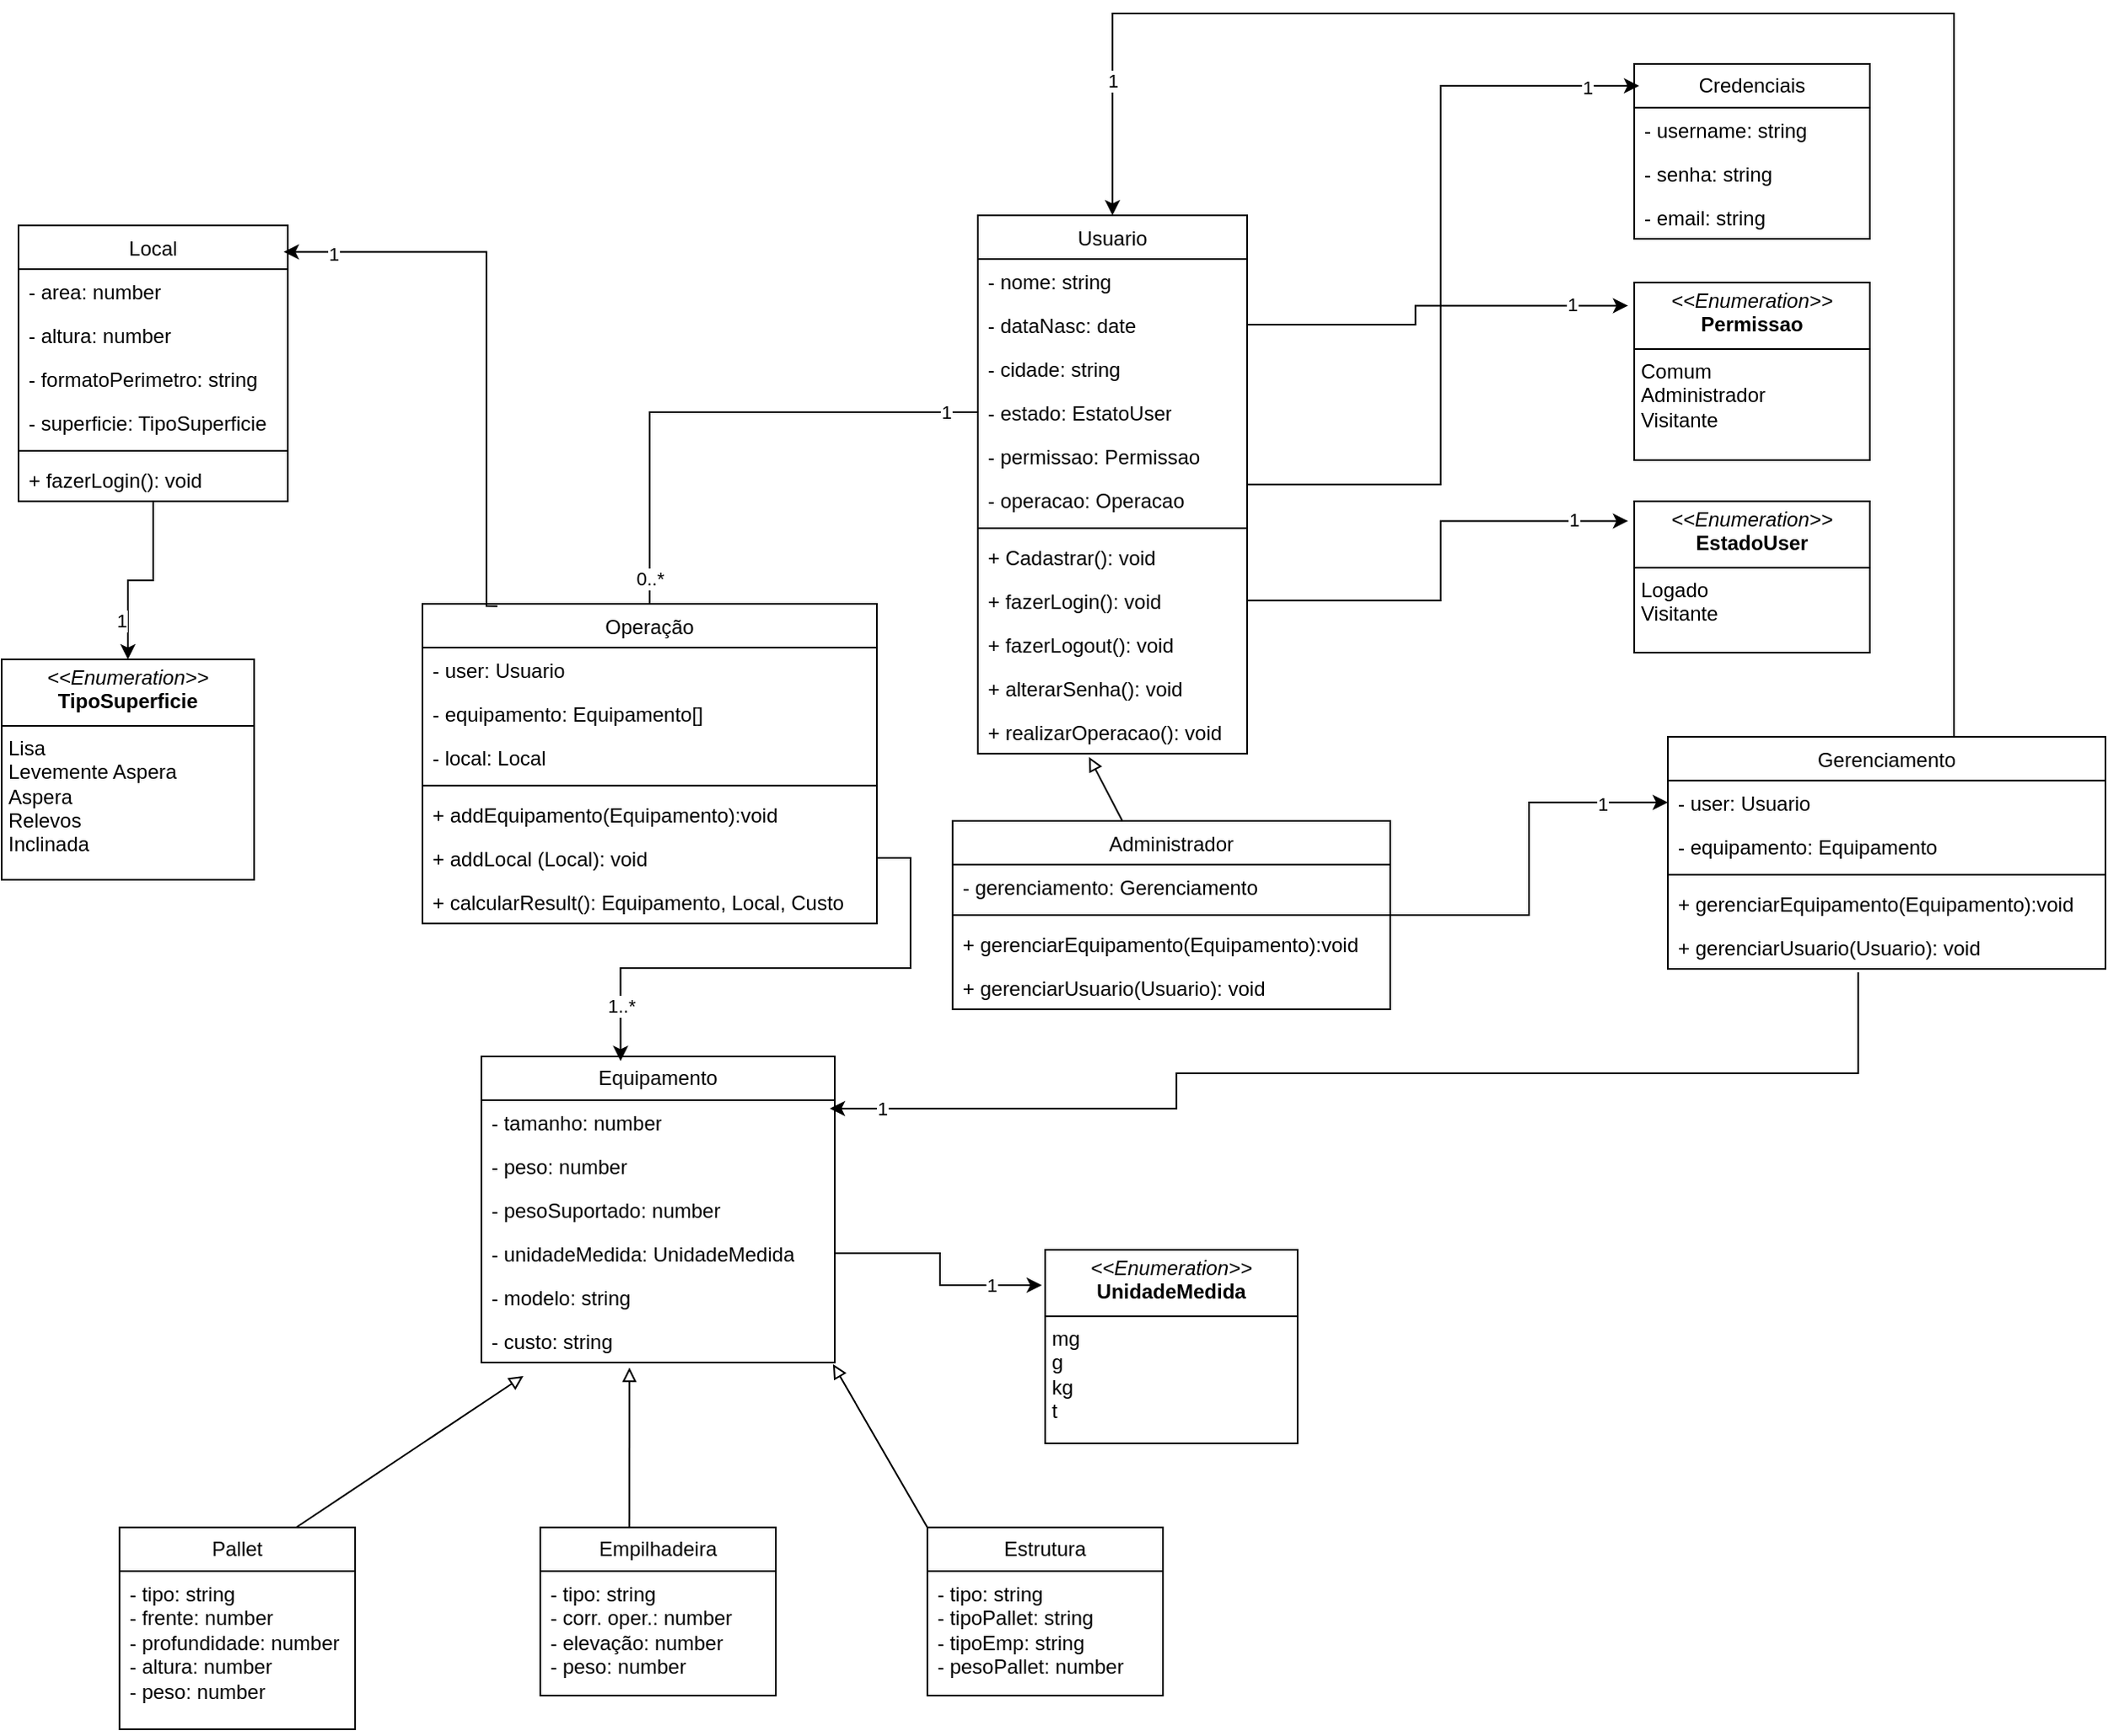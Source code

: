 <mxfile version="28.2.7">
  <diagram name="Página-1" id="67DnB42GTitswf63FMPK">
    <mxGraphModel dx="2084" dy="1054" grid="1" gridSize="10" guides="1" tooltips="1" connect="1" arrows="1" fold="1" page="1" pageScale="1" pageWidth="827" pageHeight="1169" math="0" shadow="0">
      <root>
        <mxCell id="0" />
        <mxCell id="1" parent="0" />
        <mxCell id="uwiTYdp4LmRgvLAryjDW-2" value="Credenciais" style="swimlane;fontStyle=0;childLayout=stackLayout;horizontal=1;startSize=26;fillColor=none;horizontalStack=0;resizeParent=1;resizeParentMax=0;resizeLast=0;collapsible=1;marginBottom=0;whiteSpace=wrap;html=1;" parent="1" vertex="1">
          <mxGeometry x="1320" y="100" width="140" height="104" as="geometry" />
        </mxCell>
        <mxCell id="uwiTYdp4LmRgvLAryjDW-3" value="- username: string" style="text;strokeColor=none;fillColor=none;align=left;verticalAlign=top;spacingLeft=4;spacingRight=4;overflow=hidden;rotatable=0;points=[[0,0.5],[1,0.5]];portConstraint=eastwest;whiteSpace=wrap;html=1;" parent="uwiTYdp4LmRgvLAryjDW-2" vertex="1">
          <mxGeometry y="26" width="140" height="26" as="geometry" />
        </mxCell>
        <mxCell id="uwiTYdp4LmRgvLAryjDW-4" value="- senha: string" style="text;strokeColor=none;fillColor=none;align=left;verticalAlign=top;spacingLeft=4;spacingRight=4;overflow=hidden;rotatable=0;points=[[0,0.5],[1,0.5]];portConstraint=eastwest;whiteSpace=wrap;html=1;" parent="uwiTYdp4LmRgvLAryjDW-2" vertex="1">
          <mxGeometry y="52" width="140" height="26" as="geometry" />
        </mxCell>
        <mxCell id="uwiTYdp4LmRgvLAryjDW-5" value="- email: string" style="text;strokeColor=none;fillColor=none;align=left;verticalAlign=top;spacingLeft=4;spacingRight=4;overflow=hidden;rotatable=0;points=[[0,0.5],[1,0.5]];portConstraint=eastwest;whiteSpace=wrap;html=1;" parent="uwiTYdp4LmRgvLAryjDW-2" vertex="1">
          <mxGeometry y="78" width="140" height="26" as="geometry" />
        </mxCell>
        <mxCell id="uwiTYdp4LmRgvLAryjDW-7" value="Equipamento" style="swimlane;fontStyle=0;childLayout=stackLayout;horizontal=1;startSize=26;fillColor=none;horizontalStack=0;resizeParent=1;resizeParentMax=0;resizeLast=0;collapsible=1;marginBottom=0;whiteSpace=wrap;html=1;" parent="1" vertex="1">
          <mxGeometry x="635" y="690" width="210" height="182" as="geometry" />
        </mxCell>
        <mxCell id="uwiTYdp4LmRgvLAryjDW-73" value="- tamanho: number" style="text;strokeColor=none;fillColor=none;align=left;verticalAlign=top;spacingLeft=4;spacingRight=4;overflow=hidden;rotatable=0;points=[[0,0.5],[1,0.5]];portConstraint=eastwest;whiteSpace=wrap;html=1;" parent="uwiTYdp4LmRgvLAryjDW-7" vertex="1">
          <mxGeometry y="26" width="210" height="26" as="geometry" />
        </mxCell>
        <mxCell id="uwiTYdp4LmRgvLAryjDW-8" value="- peso: number" style="text;strokeColor=none;fillColor=none;align=left;verticalAlign=top;spacingLeft=4;spacingRight=4;overflow=hidden;rotatable=0;points=[[0,0.5],[1,0.5]];portConstraint=eastwest;whiteSpace=wrap;html=1;" parent="uwiTYdp4LmRgvLAryjDW-7" vertex="1">
          <mxGeometry y="52" width="210" height="26" as="geometry" />
        </mxCell>
        <mxCell id="uwiTYdp4LmRgvLAryjDW-9" value="- pesoSuportado: number" style="text;strokeColor=none;fillColor=none;align=left;verticalAlign=top;spacingLeft=4;spacingRight=4;overflow=hidden;rotatable=0;points=[[0,0.5],[1,0.5]];portConstraint=eastwest;whiteSpace=wrap;html=1;" parent="uwiTYdp4LmRgvLAryjDW-7" vertex="1">
          <mxGeometry y="78" width="210" height="26" as="geometry" />
        </mxCell>
        <mxCell id="uwiTYdp4LmRgvLAryjDW-10" value="- unidadeMedida: UnidadeMedida" style="text;strokeColor=none;fillColor=none;align=left;verticalAlign=top;spacingLeft=4;spacingRight=4;overflow=hidden;rotatable=0;points=[[0,0.5],[1,0.5]];portConstraint=eastwest;whiteSpace=wrap;html=1;" parent="uwiTYdp4LmRgvLAryjDW-7" vertex="1">
          <mxGeometry y="104" width="210" height="26" as="geometry" />
        </mxCell>
        <mxCell id="uwiTYdp4LmRgvLAryjDW-11" value="- modelo: string" style="text;strokeColor=none;fillColor=none;align=left;verticalAlign=top;spacingLeft=4;spacingRight=4;overflow=hidden;rotatable=0;points=[[0,0.5],[1,0.5]];portConstraint=eastwest;whiteSpace=wrap;html=1;" parent="uwiTYdp4LmRgvLAryjDW-7" vertex="1">
          <mxGeometry y="130" width="210" height="26" as="geometry" />
        </mxCell>
        <mxCell id="uwiTYdp4LmRgvLAryjDW-12" value="- custo: string" style="text;strokeColor=none;fillColor=none;align=left;verticalAlign=top;spacingLeft=4;spacingRight=4;overflow=hidden;rotatable=0;points=[[0,0.5],[1,0.5]];portConstraint=eastwest;whiteSpace=wrap;html=1;" parent="uwiTYdp4LmRgvLAryjDW-7" vertex="1">
          <mxGeometry y="156" width="210" height="26" as="geometry" />
        </mxCell>
        <mxCell id="uwiTYdp4LmRgvLAryjDW-13" value="Pallet" style="swimlane;fontStyle=0;childLayout=stackLayout;horizontal=1;startSize=26;fillColor=none;horizontalStack=0;resizeParent=1;resizeParentMax=0;resizeLast=0;collapsible=1;marginBottom=0;whiteSpace=wrap;html=1;" parent="1" vertex="1">
          <mxGeometry x="420" y="970" width="140" height="120" as="geometry" />
        </mxCell>
        <mxCell id="z5Iv3P159ztutVHQfFwy-3" value="- tipo: string&lt;div&gt;- frente: number&lt;/div&gt;&lt;div&gt;- profundidade: number&lt;/div&gt;&lt;div&gt;- altura: number&lt;/div&gt;&lt;div&gt;- peso: number&lt;/div&gt;" style="text;strokeColor=none;fillColor=none;align=left;verticalAlign=top;spacingLeft=4;spacingRight=4;overflow=hidden;rotatable=0;points=[[0,0.5],[1,0.5]];portConstraint=eastwest;whiteSpace=wrap;html=1;" vertex="1" parent="uwiTYdp4LmRgvLAryjDW-13">
          <mxGeometry y="26" width="140" height="94" as="geometry" />
        </mxCell>
        <mxCell id="uwiTYdp4LmRgvLAryjDW-14" value="&lt;span style=&quot;font-weight: 400;&quot;&gt;Usuario&lt;/span&gt;" style="swimlane;fontStyle=1;align=center;verticalAlign=top;childLayout=stackLayout;horizontal=1;startSize=26;horizontalStack=0;resizeParent=1;resizeParentMax=0;resizeLast=0;collapsible=1;marginBottom=0;whiteSpace=wrap;html=1;" parent="1" vertex="1">
          <mxGeometry x="930" y="190" width="160" height="320" as="geometry" />
        </mxCell>
        <mxCell id="uwiTYdp4LmRgvLAryjDW-15" value="- nome: string" style="text;strokeColor=none;fillColor=none;align=left;verticalAlign=top;spacingLeft=4;spacingRight=4;overflow=hidden;rotatable=0;points=[[0,0.5],[1,0.5]];portConstraint=eastwest;whiteSpace=wrap;html=1;" parent="uwiTYdp4LmRgvLAryjDW-14" vertex="1">
          <mxGeometry y="26" width="160" height="26" as="geometry" />
        </mxCell>
        <mxCell id="uwiTYdp4LmRgvLAryjDW-16" value="- dataNasc: date" style="text;strokeColor=none;fillColor=none;align=left;verticalAlign=top;spacingLeft=4;spacingRight=4;overflow=hidden;rotatable=0;points=[[0,0.5],[1,0.5]];portConstraint=eastwest;whiteSpace=wrap;html=1;" parent="uwiTYdp4LmRgvLAryjDW-14" vertex="1">
          <mxGeometry y="52" width="160" height="26" as="geometry" />
        </mxCell>
        <mxCell id="uwiTYdp4LmRgvLAryjDW-17" value="- cidade: string" style="text;strokeColor=none;fillColor=none;align=left;verticalAlign=top;spacingLeft=4;spacingRight=4;overflow=hidden;rotatable=0;points=[[0,0.5],[1,0.5]];portConstraint=eastwest;whiteSpace=wrap;html=1;" parent="uwiTYdp4LmRgvLAryjDW-14" vertex="1">
          <mxGeometry y="78" width="160" height="26" as="geometry" />
        </mxCell>
        <mxCell id="uwiTYdp4LmRgvLAryjDW-18" value="- estado: EstatoUser" style="text;strokeColor=none;fillColor=none;align=left;verticalAlign=top;spacingLeft=4;spacingRight=4;overflow=hidden;rotatable=0;points=[[0,0.5],[1,0.5]];portConstraint=eastwest;whiteSpace=wrap;html=1;" parent="uwiTYdp4LmRgvLAryjDW-14" vertex="1">
          <mxGeometry y="104" width="160" height="26" as="geometry" />
        </mxCell>
        <mxCell id="uwiTYdp4LmRgvLAryjDW-19" value="- permissao: Permissao" style="text;strokeColor=none;fillColor=none;align=left;verticalAlign=top;spacingLeft=4;spacingRight=4;overflow=hidden;rotatable=0;points=[[0,0.5],[1,0.5]];portConstraint=eastwest;whiteSpace=wrap;html=1;" parent="uwiTYdp4LmRgvLAryjDW-14" vertex="1">
          <mxGeometry y="130" width="160" height="26" as="geometry" />
        </mxCell>
        <mxCell id="uwiTYdp4LmRgvLAryjDW-101" value="- operacao: Operacao" style="text;strokeColor=none;fillColor=none;align=left;verticalAlign=top;spacingLeft=4;spacingRight=4;overflow=hidden;rotatable=0;points=[[0,0.5],[1,0.5]];portConstraint=eastwest;whiteSpace=wrap;html=1;" parent="uwiTYdp4LmRgvLAryjDW-14" vertex="1">
          <mxGeometry y="156" width="160" height="26" as="geometry" />
        </mxCell>
        <mxCell id="uwiTYdp4LmRgvLAryjDW-20" value="" style="line;strokeWidth=1;fillColor=none;align=left;verticalAlign=middle;spacingTop=-1;spacingLeft=3;spacingRight=3;rotatable=0;labelPosition=right;points=[];portConstraint=eastwest;strokeColor=inherit;" parent="uwiTYdp4LmRgvLAryjDW-14" vertex="1">
          <mxGeometry y="182" width="160" height="8" as="geometry" />
        </mxCell>
        <mxCell id="uwiTYdp4LmRgvLAryjDW-21" value="+ Cadastrar(): void" style="text;strokeColor=none;fillColor=none;align=left;verticalAlign=top;spacingLeft=4;spacingRight=4;overflow=hidden;rotatable=0;points=[[0,0.5],[1,0.5]];portConstraint=eastwest;whiteSpace=wrap;html=1;" parent="uwiTYdp4LmRgvLAryjDW-14" vertex="1">
          <mxGeometry y="190" width="160" height="26" as="geometry" />
        </mxCell>
        <mxCell id="uwiTYdp4LmRgvLAryjDW-22" value="+ fazerLogin(): void" style="text;strokeColor=none;fillColor=none;align=left;verticalAlign=top;spacingLeft=4;spacingRight=4;overflow=hidden;rotatable=0;points=[[0,0.5],[1,0.5]];portConstraint=eastwest;whiteSpace=wrap;html=1;" parent="uwiTYdp4LmRgvLAryjDW-14" vertex="1">
          <mxGeometry y="216" width="160" height="26" as="geometry" />
        </mxCell>
        <mxCell id="uwiTYdp4LmRgvLAryjDW-23" value="+ fazerLogout(): void" style="text;strokeColor=none;fillColor=none;align=left;verticalAlign=top;spacingLeft=4;spacingRight=4;overflow=hidden;rotatable=0;points=[[0,0.5],[1,0.5]];portConstraint=eastwest;whiteSpace=wrap;html=1;" parent="uwiTYdp4LmRgvLAryjDW-14" vertex="1">
          <mxGeometry y="242" width="160" height="26" as="geometry" />
        </mxCell>
        <mxCell id="uwiTYdp4LmRgvLAryjDW-24" value="+ alterarSenha(): void" style="text;strokeColor=none;fillColor=none;align=left;verticalAlign=top;spacingLeft=4;spacingRight=4;overflow=hidden;rotatable=0;points=[[0,0.5],[1,0.5]];portConstraint=eastwest;whiteSpace=wrap;html=1;" parent="uwiTYdp4LmRgvLAryjDW-14" vertex="1">
          <mxGeometry y="268" width="160" height="26" as="geometry" />
        </mxCell>
        <mxCell id="uwiTYdp4LmRgvLAryjDW-79" value="+ realizarOperacao(): void" style="text;strokeColor=none;fillColor=none;align=left;verticalAlign=top;spacingLeft=4;spacingRight=4;overflow=hidden;rotatable=0;points=[[0,0.5],[1,0.5]];portConstraint=eastwest;whiteSpace=wrap;html=1;" parent="uwiTYdp4LmRgvLAryjDW-14" vertex="1">
          <mxGeometry y="294" width="160" height="26" as="geometry" />
        </mxCell>
        <mxCell id="uwiTYdp4LmRgvLAryjDW-25" value="Empilhadeira" style="swimlane;fontStyle=0;childLayout=stackLayout;horizontal=1;startSize=26;fillColor=none;horizontalStack=0;resizeParent=1;resizeParentMax=0;resizeLast=0;collapsible=1;marginBottom=0;whiteSpace=wrap;html=1;" parent="1" vertex="1">
          <mxGeometry x="670" y="970" width="140" height="100" as="geometry" />
        </mxCell>
        <mxCell id="uwiTYdp4LmRgvLAryjDW-26" style="edgeStyle=orthogonalEdgeStyle;rounded=0;orthogonalLoop=1;jettySize=auto;html=1;" parent="1" source="uwiTYdp4LmRgvLAryjDW-27" target="uwiTYdp4LmRgvLAryjDW-35" edge="1">
          <mxGeometry relative="1" as="geometry" />
        </mxCell>
        <mxCell id="uwiTYdp4LmRgvLAryjDW-89" value="1" style="edgeLabel;html=1;align=center;verticalAlign=middle;resizable=0;points=[];" parent="uwiTYdp4LmRgvLAryjDW-26" vertex="1" connectable="0">
          <mxGeometry x="0.615" y="-4" relative="1" as="geometry">
            <mxPoint y="-2" as="offset" />
          </mxGeometry>
        </mxCell>
        <mxCell id="uwiTYdp4LmRgvLAryjDW-27" value="&lt;span style=&quot;font-weight: 400;&quot;&gt;Local&lt;/span&gt;" style="swimlane;fontStyle=1;align=center;verticalAlign=top;childLayout=stackLayout;horizontal=1;startSize=26;horizontalStack=0;resizeParent=1;resizeParentMax=0;resizeLast=0;collapsible=1;marginBottom=0;whiteSpace=wrap;html=1;" parent="1" vertex="1">
          <mxGeometry x="360" y="196" width="160" height="164" as="geometry" />
        </mxCell>
        <mxCell id="uwiTYdp4LmRgvLAryjDW-28" value="- area: number" style="text;strokeColor=none;fillColor=none;align=left;verticalAlign=top;spacingLeft=4;spacingRight=4;overflow=hidden;rotatable=0;points=[[0,0.5],[1,0.5]];portConstraint=eastwest;whiteSpace=wrap;html=1;" parent="uwiTYdp4LmRgvLAryjDW-27" vertex="1">
          <mxGeometry y="26" width="160" height="26" as="geometry" />
        </mxCell>
        <mxCell id="uwiTYdp4LmRgvLAryjDW-29" value="- altura: number" style="text;strokeColor=none;fillColor=none;align=left;verticalAlign=top;spacingLeft=4;spacingRight=4;overflow=hidden;rotatable=0;points=[[0,0.5],[1,0.5]];portConstraint=eastwest;whiteSpace=wrap;html=1;" parent="uwiTYdp4LmRgvLAryjDW-27" vertex="1">
          <mxGeometry y="52" width="160" height="26" as="geometry" />
        </mxCell>
        <mxCell id="uwiTYdp4LmRgvLAryjDW-30" value="- formatoPerimetro: string" style="text;strokeColor=none;fillColor=none;align=left;verticalAlign=top;spacingLeft=4;spacingRight=4;overflow=hidden;rotatable=0;points=[[0,0.5],[1,0.5]];portConstraint=eastwest;whiteSpace=wrap;html=1;" parent="uwiTYdp4LmRgvLAryjDW-27" vertex="1">
          <mxGeometry y="78" width="160" height="26" as="geometry" />
        </mxCell>
        <mxCell id="uwiTYdp4LmRgvLAryjDW-31" value="- superficie: TipoSuperficie" style="text;strokeColor=none;fillColor=none;align=left;verticalAlign=top;spacingLeft=4;spacingRight=4;overflow=hidden;rotatable=0;points=[[0,0.5],[1,0.5]];portConstraint=eastwest;whiteSpace=wrap;html=1;" parent="uwiTYdp4LmRgvLAryjDW-27" vertex="1">
          <mxGeometry y="104" width="160" height="26" as="geometry" />
        </mxCell>
        <mxCell id="uwiTYdp4LmRgvLAryjDW-32" value="" style="line;strokeWidth=1;fillColor=none;align=left;verticalAlign=middle;spacingTop=-1;spacingLeft=3;spacingRight=3;rotatable=0;labelPosition=right;points=[];portConstraint=eastwest;strokeColor=inherit;" parent="uwiTYdp4LmRgvLAryjDW-27" vertex="1">
          <mxGeometry y="130" width="160" height="8" as="geometry" />
        </mxCell>
        <mxCell id="uwiTYdp4LmRgvLAryjDW-33" value="+ fazerLogin(): void" style="text;strokeColor=none;fillColor=none;align=left;verticalAlign=top;spacingLeft=4;spacingRight=4;overflow=hidden;rotatable=0;points=[[0,0.5],[1,0.5]];portConstraint=eastwest;whiteSpace=wrap;html=1;" parent="uwiTYdp4LmRgvLAryjDW-27" vertex="1">
          <mxGeometry y="138" width="160" height="26" as="geometry" />
        </mxCell>
        <mxCell id="uwiTYdp4LmRgvLAryjDW-34" value="&lt;p style=&quot;margin:0px;margin-top:4px;text-align:center;&quot;&gt;&lt;i&gt;&amp;lt;&amp;lt;Enumeration&amp;gt;&amp;gt;&lt;/i&gt;&lt;br&gt;&lt;b&gt;UnidadeMedida&lt;/b&gt;&lt;/p&gt;&lt;hr size=&quot;1&quot; style=&quot;border-style:solid;&quot;&gt;&lt;p style=&quot;margin:0px;margin-left:4px;&quot;&gt;mg&lt;/p&gt;&lt;p style=&quot;margin:0px;margin-left:4px;&quot;&gt;g&lt;/p&gt;&lt;p style=&quot;margin:0px;margin-left:4px;&quot;&gt;kg&lt;/p&gt;&lt;p style=&quot;margin:0px;margin-left:4px;&quot;&gt;t&lt;/p&gt;&lt;p style=&quot;margin:0px;margin-left:4px;&quot;&gt;&lt;br&gt;&lt;/p&gt;" style="verticalAlign=top;align=left;overflow=fill;html=1;whiteSpace=wrap;" parent="1" vertex="1">
          <mxGeometry x="970" y="805" width="150" height="115" as="geometry" />
        </mxCell>
        <mxCell id="uwiTYdp4LmRgvLAryjDW-35" value="&lt;p style=&quot;margin:0px;margin-top:4px;text-align:center;&quot;&gt;&lt;i&gt;&amp;lt;&amp;lt;Enumeration&amp;gt;&amp;gt;&lt;/i&gt;&lt;br&gt;&lt;b&gt;TipoSuperficie&lt;/b&gt;&lt;/p&gt;&lt;hr size=&quot;1&quot; style=&quot;border-style:solid;&quot;&gt;&lt;p style=&quot;margin:0px;margin-left:4px;&quot;&gt;Lisa&lt;/p&gt;&lt;p style=&quot;margin:0px;margin-left:4px;&quot;&gt;Levemente Aspera&lt;/p&gt;&lt;p style=&quot;margin:0px;margin-left:4px;&quot;&gt;Aspera&lt;/p&gt;&lt;p style=&quot;margin:0px;margin-left:4px;&quot;&gt;Relevos&lt;/p&gt;&lt;p style=&quot;margin:0px;margin-left:4px;&quot;&gt;Inclinada&lt;/p&gt;" style="verticalAlign=top;align=left;overflow=fill;html=1;whiteSpace=wrap;" parent="1" vertex="1">
          <mxGeometry x="350" y="454" width="150" height="131" as="geometry" />
        </mxCell>
        <mxCell id="uwiTYdp4LmRgvLAryjDW-36" value="&lt;p style=&quot;margin:0px;margin-top:4px;text-align:center;&quot;&gt;&lt;i&gt;&amp;lt;&amp;lt;Enumeration&amp;gt;&amp;gt;&lt;/i&gt;&lt;br&gt;&lt;b&gt;Permissao&lt;/b&gt;&lt;/p&gt;&lt;hr size=&quot;1&quot; style=&quot;border-style:solid;&quot;&gt;&lt;p style=&quot;margin: 0px 0px 0px 4px;&quot;&gt;Comum&lt;/p&gt;&lt;p style=&quot;margin: 0px 0px 0px 4px;&quot;&gt;Administrador&lt;/p&gt;&lt;p style=&quot;margin: 0px 0px 0px 4px;&quot;&gt;Visitante&lt;/p&gt;" style="verticalAlign=top;align=left;overflow=fill;html=1;whiteSpace=wrap;" parent="1" vertex="1">
          <mxGeometry x="1320" y="230" width="140" height="105.5" as="geometry" />
        </mxCell>
        <mxCell id="uwiTYdp4LmRgvLAryjDW-37" value="&lt;span style=&quot;font-weight: 400;&quot;&gt;Operação&lt;/span&gt;" style="swimlane;fontStyle=1;align=center;verticalAlign=top;childLayout=stackLayout;horizontal=1;startSize=26;horizontalStack=0;resizeParent=1;resizeParentMax=0;resizeLast=0;collapsible=1;marginBottom=0;whiteSpace=wrap;html=1;" parent="1" vertex="1">
          <mxGeometry x="600" y="421" width="270" height="190" as="geometry" />
        </mxCell>
        <mxCell id="uwiTYdp4LmRgvLAryjDW-38" value="- user: Usuario" style="text;strokeColor=none;fillColor=none;align=left;verticalAlign=top;spacingLeft=4;spacingRight=4;overflow=hidden;rotatable=0;points=[[0,0.5],[1,0.5]];portConstraint=eastwest;whiteSpace=wrap;html=1;" parent="uwiTYdp4LmRgvLAryjDW-37" vertex="1">
          <mxGeometry y="26" width="270" height="26" as="geometry" />
        </mxCell>
        <mxCell id="uwiTYdp4LmRgvLAryjDW-39" value="- equipamento: Equipamento[]" style="text;strokeColor=none;fillColor=none;align=left;verticalAlign=top;spacingLeft=4;spacingRight=4;overflow=hidden;rotatable=0;points=[[0,0.5],[1,0.5]];portConstraint=eastwest;whiteSpace=wrap;html=1;" parent="uwiTYdp4LmRgvLAryjDW-37" vertex="1">
          <mxGeometry y="52" width="270" height="26" as="geometry" />
        </mxCell>
        <mxCell id="uwiTYdp4LmRgvLAryjDW-40" value="- local: Local" style="text;strokeColor=none;fillColor=none;align=left;verticalAlign=top;spacingLeft=4;spacingRight=4;overflow=hidden;rotatable=0;points=[[0,0.5],[1,0.5]];portConstraint=eastwest;whiteSpace=wrap;html=1;" parent="uwiTYdp4LmRgvLAryjDW-37" vertex="1">
          <mxGeometry y="78" width="270" height="26" as="geometry" />
        </mxCell>
        <mxCell id="uwiTYdp4LmRgvLAryjDW-41" value="" style="line;strokeWidth=1;fillColor=none;align=left;verticalAlign=middle;spacingTop=-1;spacingLeft=3;spacingRight=3;rotatable=0;labelPosition=right;points=[];portConstraint=eastwest;strokeColor=inherit;" parent="uwiTYdp4LmRgvLAryjDW-37" vertex="1">
          <mxGeometry y="104" width="270" height="8" as="geometry" />
        </mxCell>
        <mxCell id="uwiTYdp4LmRgvLAryjDW-42" value="+ addEquipamento(Equipamento):void" style="text;strokeColor=none;fillColor=none;align=left;verticalAlign=top;spacingLeft=4;spacingRight=4;overflow=hidden;rotatable=0;points=[[0,0.5],[1,0.5]];portConstraint=eastwest;whiteSpace=wrap;html=1;" parent="uwiTYdp4LmRgvLAryjDW-37" vertex="1">
          <mxGeometry y="112" width="270" height="26" as="geometry" />
        </mxCell>
        <mxCell id="uwiTYdp4LmRgvLAryjDW-43" value="+ addLocal (Local): void" style="text;strokeColor=none;fillColor=none;align=left;verticalAlign=top;spacingLeft=4;spacingRight=4;overflow=hidden;rotatable=0;points=[[0,0.5],[1,0.5]];portConstraint=eastwest;whiteSpace=wrap;html=1;" parent="uwiTYdp4LmRgvLAryjDW-37" vertex="1">
          <mxGeometry y="138" width="270" height="26" as="geometry" />
        </mxCell>
        <mxCell id="uwiTYdp4LmRgvLAryjDW-44" value="+ calcularResult(): Equipamento, Local, Custo" style="text;strokeColor=none;fillColor=none;align=left;verticalAlign=top;spacingLeft=4;spacingRight=4;overflow=hidden;rotatable=0;points=[[0,0.5],[1,0.5]];portConstraint=eastwest;whiteSpace=wrap;html=1;" parent="uwiTYdp4LmRgvLAryjDW-37" vertex="1">
          <mxGeometry y="164" width="270" height="26" as="geometry" />
        </mxCell>
        <mxCell id="uwiTYdp4LmRgvLAryjDW-45" value="&lt;p style=&quot;margin:0px;margin-top:4px;text-align:center;&quot;&gt;&lt;i&gt;&amp;lt;&amp;lt;Enumeration&amp;gt;&amp;gt;&lt;/i&gt;&lt;br&gt;&lt;b&gt;EstadoUser&lt;/b&gt;&lt;/p&gt;&lt;hr size=&quot;1&quot; style=&quot;border-style:solid;&quot;&gt;&lt;p style=&quot;margin: 0px 0px 0px 4px;&quot;&gt;Logado&lt;/p&gt;&lt;p style=&quot;margin: 0px 0px 0px 4px;&quot;&gt;Visitante&lt;/p&gt;" style="verticalAlign=top;align=left;overflow=fill;html=1;whiteSpace=wrap;" parent="1" vertex="1">
          <mxGeometry x="1320" y="360" width="140" height="90" as="geometry" />
        </mxCell>
        <mxCell id="uwiTYdp4LmRgvLAryjDW-46" style="rounded=0;orthogonalLoop=1;jettySize=auto;html=1;endArrow=block;endFill=0;entryX=0.413;entryY=1.077;entryDx=0;entryDy=0;entryPerimeter=0;" parent="1" source="uwiTYdp4LmRgvLAryjDW-102" target="uwiTYdp4LmRgvLAryjDW-79" edge="1">
          <mxGeometry relative="1" as="geometry">
            <mxPoint x="997.563" y="520" as="sourcePoint" />
          </mxGeometry>
        </mxCell>
        <mxCell id="uwiTYdp4LmRgvLAryjDW-51" value="&lt;span style=&quot;font-weight: 400;&quot;&gt;Gerenciamento&lt;/span&gt;" style="swimlane;fontStyle=1;align=center;verticalAlign=top;childLayout=stackLayout;horizontal=1;startSize=26;horizontalStack=0;resizeParent=1;resizeParentMax=0;resizeLast=0;collapsible=1;marginBottom=0;whiteSpace=wrap;html=1;" parent="1" vertex="1">
          <mxGeometry x="1340" y="500" width="260" height="138" as="geometry" />
        </mxCell>
        <mxCell id="uwiTYdp4LmRgvLAryjDW-52" value="- user: Usuario" style="text;strokeColor=none;fillColor=none;align=left;verticalAlign=top;spacingLeft=4;spacingRight=4;overflow=hidden;rotatable=0;points=[[0,0.5],[1,0.5]];portConstraint=eastwest;whiteSpace=wrap;html=1;" parent="uwiTYdp4LmRgvLAryjDW-51" vertex="1">
          <mxGeometry y="26" width="260" height="26" as="geometry" />
        </mxCell>
        <mxCell id="uwiTYdp4LmRgvLAryjDW-53" value="- equipamento: Equipamento" style="text;strokeColor=none;fillColor=none;align=left;verticalAlign=top;spacingLeft=4;spacingRight=4;overflow=hidden;rotatable=0;points=[[0,0.5],[1,0.5]];portConstraint=eastwest;whiteSpace=wrap;html=1;" parent="uwiTYdp4LmRgvLAryjDW-51" vertex="1">
          <mxGeometry y="52" width="260" height="26" as="geometry" />
        </mxCell>
        <mxCell id="uwiTYdp4LmRgvLAryjDW-54" value="" style="line;strokeWidth=1;fillColor=none;align=left;verticalAlign=middle;spacingTop=-1;spacingLeft=3;spacingRight=3;rotatable=0;labelPosition=right;points=[];portConstraint=eastwest;strokeColor=inherit;" parent="uwiTYdp4LmRgvLAryjDW-51" vertex="1">
          <mxGeometry y="78" width="260" height="8" as="geometry" />
        </mxCell>
        <mxCell id="uwiTYdp4LmRgvLAryjDW-55" value="+ gerenciarEquipamento(Equipamento):void" style="text;strokeColor=none;fillColor=none;align=left;verticalAlign=top;spacingLeft=4;spacingRight=4;overflow=hidden;rotatable=0;points=[[0,0.5],[1,0.5]];portConstraint=eastwest;whiteSpace=wrap;html=1;" parent="uwiTYdp4LmRgvLAryjDW-51" vertex="1">
          <mxGeometry y="86" width="260" height="26" as="geometry" />
        </mxCell>
        <mxCell id="uwiTYdp4LmRgvLAryjDW-56" value="+ gerenciarUsuario(Usuario): void" style="text;strokeColor=none;fillColor=none;align=left;verticalAlign=top;spacingLeft=4;spacingRight=4;overflow=hidden;rotatable=0;points=[[0,0.5],[1,0.5]];portConstraint=eastwest;whiteSpace=wrap;html=1;" parent="uwiTYdp4LmRgvLAryjDW-51" vertex="1">
          <mxGeometry y="112" width="260" height="26" as="geometry" />
        </mxCell>
        <mxCell id="uwiTYdp4LmRgvLAryjDW-57" style="edgeStyle=orthogonalEdgeStyle;rounded=0;orthogonalLoop=1;jettySize=auto;html=1;endArrow=none;endFill=0;" parent="1" source="uwiTYdp4LmRgvLAryjDW-18" target="uwiTYdp4LmRgvLAryjDW-37" edge="1">
          <mxGeometry relative="1" as="geometry" />
        </mxCell>
        <mxCell id="uwiTYdp4LmRgvLAryjDW-77" value="1" style="edgeLabel;html=1;align=center;verticalAlign=middle;resizable=0;points=[];" parent="uwiTYdp4LmRgvLAryjDW-57" vertex="1" connectable="0">
          <mxGeometry x="-0.877" relative="1" as="geometry">
            <mxPoint as="offset" />
          </mxGeometry>
        </mxCell>
        <mxCell id="uwiTYdp4LmRgvLAryjDW-78" value="0..*" style="edgeLabel;html=1;align=center;verticalAlign=middle;resizable=0;points=[];" parent="uwiTYdp4LmRgvLAryjDW-57" vertex="1" connectable="0">
          <mxGeometry x="0.903" relative="1" as="geometry">
            <mxPoint as="offset" />
          </mxGeometry>
        </mxCell>
        <mxCell id="uwiTYdp4LmRgvLAryjDW-59" style="edgeStyle=orthogonalEdgeStyle;rounded=0;orthogonalLoop=1;jettySize=auto;html=1;entryX=0.5;entryY=0;entryDx=0;entryDy=0;exitX=0.5;exitY=0;exitDx=0;exitDy=0;" parent="1" source="uwiTYdp4LmRgvLAryjDW-51" target="uwiTYdp4LmRgvLAryjDW-14" edge="1">
          <mxGeometry relative="1" as="geometry">
            <mxPoint x="1480" y="310" as="sourcePoint" />
            <mxPoint x="1100.0" y="70.0" as="targetPoint" />
            <Array as="points">
              <mxPoint x="1510" y="500" />
              <mxPoint x="1510" y="70" />
              <mxPoint x="1010" y="70" />
            </Array>
          </mxGeometry>
        </mxCell>
        <mxCell id="uwiTYdp4LmRgvLAryjDW-110" value="1" style="edgeLabel;html=1;align=center;verticalAlign=middle;resizable=0;points=[];" parent="uwiTYdp4LmRgvLAryjDW-59" vertex="1" connectable="0">
          <mxGeometry x="0.852" relative="1" as="geometry">
            <mxPoint as="offset" />
          </mxGeometry>
        </mxCell>
        <mxCell id="uwiTYdp4LmRgvLAryjDW-60" style="edgeStyle=orthogonalEdgeStyle;rounded=0;orthogonalLoop=1;jettySize=auto;html=1;entryX=-0.013;entryY=0.183;entryDx=0;entryDy=0;entryPerimeter=0;" parent="1" source="uwiTYdp4LmRgvLAryjDW-10" target="uwiTYdp4LmRgvLAryjDW-34" edge="1">
          <mxGeometry relative="1" as="geometry" />
        </mxCell>
        <mxCell id="uwiTYdp4LmRgvLAryjDW-112" value="1" style="edgeLabel;html=1;align=center;verticalAlign=middle;resizable=0;points=[];" parent="uwiTYdp4LmRgvLAryjDW-60" vertex="1" connectable="0">
          <mxGeometry x="0.577" y="-3" relative="1" as="geometry">
            <mxPoint y="-3" as="offset" />
          </mxGeometry>
        </mxCell>
        <mxCell id="uwiTYdp4LmRgvLAryjDW-61" style="edgeStyle=orthogonalEdgeStyle;rounded=0;orthogonalLoop=1;jettySize=auto;html=1;entryX=0.021;entryY=0.125;entryDx=0;entryDy=0;entryPerimeter=0;" parent="1" source="uwiTYdp4LmRgvLAryjDW-14" target="uwiTYdp4LmRgvLAryjDW-2" edge="1">
          <mxGeometry relative="1" as="geometry" />
        </mxCell>
        <mxCell id="uwiTYdp4LmRgvLAryjDW-92" value="1" style="edgeLabel;html=1;align=center;verticalAlign=middle;resizable=0;points=[];" parent="uwiTYdp4LmRgvLAryjDW-61" vertex="1" connectable="0">
          <mxGeometry x="0.869" y="-2" relative="1" as="geometry">
            <mxPoint y="-1" as="offset" />
          </mxGeometry>
        </mxCell>
        <mxCell id="uwiTYdp4LmRgvLAryjDW-62" style="edgeStyle=orthogonalEdgeStyle;rounded=0;orthogonalLoop=1;jettySize=auto;html=1;entryX=-0.026;entryY=0.13;entryDx=0;entryDy=0;entryPerimeter=0;" parent="1" source="uwiTYdp4LmRgvLAryjDW-16" target="uwiTYdp4LmRgvLAryjDW-36" edge="1">
          <mxGeometry relative="1" as="geometry">
            <Array as="points">
              <mxPoint x="1190" y="255" />
              <mxPoint x="1190" y="244" />
            </Array>
          </mxGeometry>
        </mxCell>
        <mxCell id="uwiTYdp4LmRgvLAryjDW-90" value="1" style="edgeLabel;html=1;align=center;verticalAlign=middle;resizable=0;points=[];" parent="uwiTYdp4LmRgvLAryjDW-62" vertex="1" connectable="0">
          <mxGeometry x="0.719" y="1" relative="1" as="geometry">
            <mxPoint as="offset" />
          </mxGeometry>
        </mxCell>
        <mxCell id="uwiTYdp4LmRgvLAryjDW-63" style="edgeStyle=orthogonalEdgeStyle;rounded=0;orthogonalLoop=1;jettySize=auto;html=1;entryX=-0.026;entryY=0.13;entryDx=0;entryDy=0;entryPerimeter=0;" parent="1" source="uwiTYdp4LmRgvLAryjDW-22" target="uwiTYdp4LmRgvLAryjDW-45" edge="1">
          <mxGeometry relative="1" as="geometry" />
        </mxCell>
        <mxCell id="uwiTYdp4LmRgvLAryjDW-91" value="1" style="edgeLabel;html=1;align=center;verticalAlign=middle;resizable=0;points=[];" parent="uwiTYdp4LmRgvLAryjDW-63" vertex="1" connectable="0">
          <mxGeometry x="0.763" y="1" relative="1" as="geometry">
            <mxPoint as="offset" />
          </mxGeometry>
        </mxCell>
        <mxCell id="uwiTYdp4LmRgvLAryjDW-64" style="edgeStyle=orthogonalEdgeStyle;rounded=0;orthogonalLoop=1;jettySize=auto;html=1;entryX=0.394;entryY=0.015;entryDx=0;entryDy=0;entryPerimeter=0;" parent="1" source="uwiTYdp4LmRgvLAryjDW-43" target="uwiTYdp4LmRgvLAryjDW-7" edge="1">
          <mxGeometry relative="1" as="geometry" />
        </mxCell>
        <mxCell id="uwiTYdp4LmRgvLAryjDW-82" value="1..*" style="edgeLabel;html=1;align=center;verticalAlign=middle;resizable=0;points=[];" parent="uwiTYdp4LmRgvLAryjDW-64" vertex="1" connectable="0">
          <mxGeometry x="0.88" relative="1" as="geometry">
            <mxPoint y="-14" as="offset" />
          </mxGeometry>
        </mxCell>
        <mxCell id="uwiTYdp4LmRgvLAryjDW-66" style="edgeStyle=orthogonalEdgeStyle;rounded=0;orthogonalLoop=1;jettySize=auto;html=1;entryX=0.985;entryY=0.096;entryDx=0;entryDy=0;entryPerimeter=0;exitX=0.165;exitY=0.007;exitDx=0;exitDy=0;exitPerimeter=0;" parent="1" source="uwiTYdp4LmRgvLAryjDW-37" target="uwiTYdp4LmRgvLAryjDW-27" edge="1">
          <mxGeometry relative="1" as="geometry">
            <Array as="points">
              <mxPoint x="638" y="212" />
            </Array>
          </mxGeometry>
        </mxCell>
        <mxCell id="uwiTYdp4LmRgvLAryjDW-80" value="1" style="edgeLabel;html=1;align=center;verticalAlign=middle;resizable=0;points=[];" parent="uwiTYdp4LmRgvLAryjDW-66" vertex="1" connectable="0">
          <mxGeometry x="0.826" y="1" relative="1" as="geometry">
            <mxPoint as="offset" />
          </mxGeometry>
        </mxCell>
        <mxCell id="uwiTYdp4LmRgvLAryjDW-67" value="Estrutura" style="swimlane;fontStyle=0;childLayout=stackLayout;horizontal=1;startSize=26;fillColor=none;horizontalStack=0;resizeParent=1;resizeParentMax=0;resizeLast=0;collapsible=1;marginBottom=0;whiteSpace=wrap;html=1;" parent="1" vertex="1">
          <mxGeometry x="900" y="970" width="140" height="100" as="geometry" />
        </mxCell>
        <mxCell id="uwiTYdp4LmRgvLAryjDW-76" style="edgeStyle=orthogonalEdgeStyle;rounded=0;orthogonalLoop=1;jettySize=auto;html=1;entryX=0.986;entryY=0.192;entryDx=0;entryDy=0;entryPerimeter=0;exitX=0.435;exitY=1.077;exitDx=0;exitDy=0;exitPerimeter=0;" parent="1" source="uwiTYdp4LmRgvLAryjDW-56" target="uwiTYdp4LmRgvLAryjDW-73" edge="1">
          <mxGeometry relative="1" as="geometry">
            <Array as="points">
              <mxPoint x="1453" y="700" />
              <mxPoint x="1048" y="700" />
              <mxPoint x="1048" y="721" />
            </Array>
          </mxGeometry>
        </mxCell>
        <mxCell id="uwiTYdp4LmRgvLAryjDW-111" value="1" style="edgeLabel;html=1;align=center;verticalAlign=middle;resizable=0;points=[];" parent="uwiTYdp4LmRgvLAryjDW-76" vertex="1" connectable="0">
          <mxGeometry x="0.912" relative="1" as="geometry">
            <mxPoint as="offset" />
          </mxGeometry>
        </mxCell>
        <mxCell id="uwiTYdp4LmRgvLAryjDW-86" style="rounded=0;orthogonalLoop=1;jettySize=auto;html=1;endArrow=block;endFill=0;entryX=0.119;entryY=1.308;entryDx=0;entryDy=0;entryPerimeter=0;exitX=0.75;exitY=0;exitDx=0;exitDy=0;" parent="1" source="uwiTYdp4LmRgvLAryjDW-13" target="uwiTYdp4LmRgvLAryjDW-12" edge="1">
          <mxGeometry relative="1" as="geometry">
            <mxPoint x="530" y="1000" as="sourcePoint" />
            <mxPoint x="520" y="970" as="targetPoint" />
          </mxGeometry>
        </mxCell>
        <mxCell id="uwiTYdp4LmRgvLAryjDW-87" style="rounded=0;orthogonalLoop=1;jettySize=auto;html=1;endArrow=block;endFill=0;entryX=0.419;entryY=1.115;entryDx=0;entryDy=0;entryPerimeter=0;exitX=0.378;exitY=0;exitDx=0;exitDy=0;exitPerimeter=0;" parent="1" source="uwiTYdp4LmRgvLAryjDW-25" target="uwiTYdp4LmRgvLAryjDW-12" edge="1">
          <mxGeometry relative="1" as="geometry">
            <mxPoint x="650" y="1010" as="sourcePoint" />
            <mxPoint x="785" y="920" as="targetPoint" />
          </mxGeometry>
        </mxCell>
        <mxCell id="uwiTYdp4LmRgvLAryjDW-88" style="rounded=0;orthogonalLoop=1;jettySize=auto;html=1;endArrow=block;endFill=0;entryX=0.995;entryY=1.038;entryDx=0;entryDy=0;entryPerimeter=0;exitX=0;exitY=0;exitDx=0;exitDy=0;" parent="1" source="uwiTYdp4LmRgvLAryjDW-67" target="uwiTYdp4LmRgvLAryjDW-12" edge="1">
          <mxGeometry relative="1" as="geometry">
            <mxPoint x="870" y="975" as="sourcePoint" />
            <mxPoint x="870" y="880" as="targetPoint" />
          </mxGeometry>
        </mxCell>
        <mxCell id="uwiTYdp4LmRgvLAryjDW-108" style="edgeStyle=orthogonalEdgeStyle;rounded=0;orthogonalLoop=1;jettySize=auto;html=1;entryX=0;entryY=0.5;entryDx=0;entryDy=0;" parent="1" source="uwiTYdp4LmRgvLAryjDW-102" target="uwiTYdp4LmRgvLAryjDW-52" edge="1">
          <mxGeometry relative="1" as="geometry" />
        </mxCell>
        <mxCell id="uwiTYdp4LmRgvLAryjDW-109" value="1" style="edgeLabel;html=1;align=center;verticalAlign=middle;resizable=0;points=[];" parent="uwiTYdp4LmRgvLAryjDW-108" vertex="1" connectable="0">
          <mxGeometry x="0.662" y="-1" relative="1" as="geometry">
            <mxPoint as="offset" />
          </mxGeometry>
        </mxCell>
        <mxCell id="uwiTYdp4LmRgvLAryjDW-102" value="&lt;span style=&quot;font-weight: 400;&quot;&gt;Administrador&lt;/span&gt;" style="swimlane;fontStyle=1;align=center;verticalAlign=top;childLayout=stackLayout;horizontal=1;startSize=26;horizontalStack=0;resizeParent=1;resizeParentMax=0;resizeLast=0;collapsible=1;marginBottom=0;whiteSpace=wrap;html=1;" parent="1" vertex="1">
          <mxGeometry x="915" y="550" width="260" height="112" as="geometry" />
        </mxCell>
        <mxCell id="uwiTYdp4LmRgvLAryjDW-104" value="- gerenciamento: Gerenciamento" style="text;strokeColor=none;fillColor=none;align=left;verticalAlign=top;spacingLeft=4;spacingRight=4;overflow=hidden;rotatable=0;points=[[0,0.5],[1,0.5]];portConstraint=eastwest;whiteSpace=wrap;html=1;" parent="uwiTYdp4LmRgvLAryjDW-102" vertex="1">
          <mxGeometry y="26" width="260" height="26" as="geometry" />
        </mxCell>
        <mxCell id="uwiTYdp4LmRgvLAryjDW-105" value="" style="line;strokeWidth=1;fillColor=none;align=left;verticalAlign=middle;spacingTop=-1;spacingLeft=3;spacingRight=3;rotatable=0;labelPosition=right;points=[];portConstraint=eastwest;strokeColor=inherit;" parent="uwiTYdp4LmRgvLAryjDW-102" vertex="1">
          <mxGeometry y="52" width="260" height="8" as="geometry" />
        </mxCell>
        <mxCell id="uwiTYdp4LmRgvLAryjDW-106" value="+ gerenciarEquipamento(Equipamento):void" style="text;strokeColor=none;fillColor=none;align=left;verticalAlign=top;spacingLeft=4;spacingRight=4;overflow=hidden;rotatable=0;points=[[0,0.5],[1,0.5]];portConstraint=eastwest;whiteSpace=wrap;html=1;" parent="uwiTYdp4LmRgvLAryjDW-102" vertex="1">
          <mxGeometry y="60" width="260" height="26" as="geometry" />
        </mxCell>
        <mxCell id="uwiTYdp4LmRgvLAryjDW-107" value="+ gerenciarUsuario(Usuario): void" style="text;strokeColor=none;fillColor=none;align=left;verticalAlign=top;spacingLeft=4;spacingRight=4;overflow=hidden;rotatable=0;points=[[0,0.5],[1,0.5]];portConstraint=eastwest;whiteSpace=wrap;html=1;" parent="uwiTYdp4LmRgvLAryjDW-102" vertex="1">
          <mxGeometry y="86" width="260" height="26" as="geometry" />
        </mxCell>
        <mxCell id="z5Iv3P159ztutVHQfFwy-4" value="- tipo: string&lt;div&gt;- corr. oper.: number&lt;/div&gt;&lt;div&gt;- elevação: number&lt;/div&gt;&lt;div&gt;- peso: number&lt;/div&gt;" style="text;strokeColor=none;fillColor=none;align=left;verticalAlign=top;spacingLeft=4;spacingRight=4;overflow=hidden;rotatable=0;points=[[0,0.5],[1,0.5]];portConstraint=eastwest;whiteSpace=wrap;html=1;" vertex="1" parent="1">
          <mxGeometry x="670" y="996" width="140" height="74" as="geometry" />
        </mxCell>
        <mxCell id="z5Iv3P159ztutVHQfFwy-5" value="- tipo: string&lt;div&gt;- tipoPallet: string&lt;/div&gt;&lt;div&gt;&lt;span style=&quot;background-color: transparent; color: light-dark(rgb(0, 0, 0), rgb(255, 255, 255));&quot;&gt;- tipoEmp: string&lt;/span&gt;&lt;/div&gt;&lt;div&gt;- pesoPallet: number&lt;/div&gt;" style="text;strokeColor=none;fillColor=none;align=left;verticalAlign=top;spacingLeft=4;spacingRight=4;overflow=hidden;rotatable=0;points=[[0,0.5],[1,0.5]];portConstraint=eastwest;whiteSpace=wrap;html=1;" vertex="1" parent="1">
          <mxGeometry x="900" y="996" width="140" height="74" as="geometry" />
        </mxCell>
      </root>
    </mxGraphModel>
  </diagram>
</mxfile>
